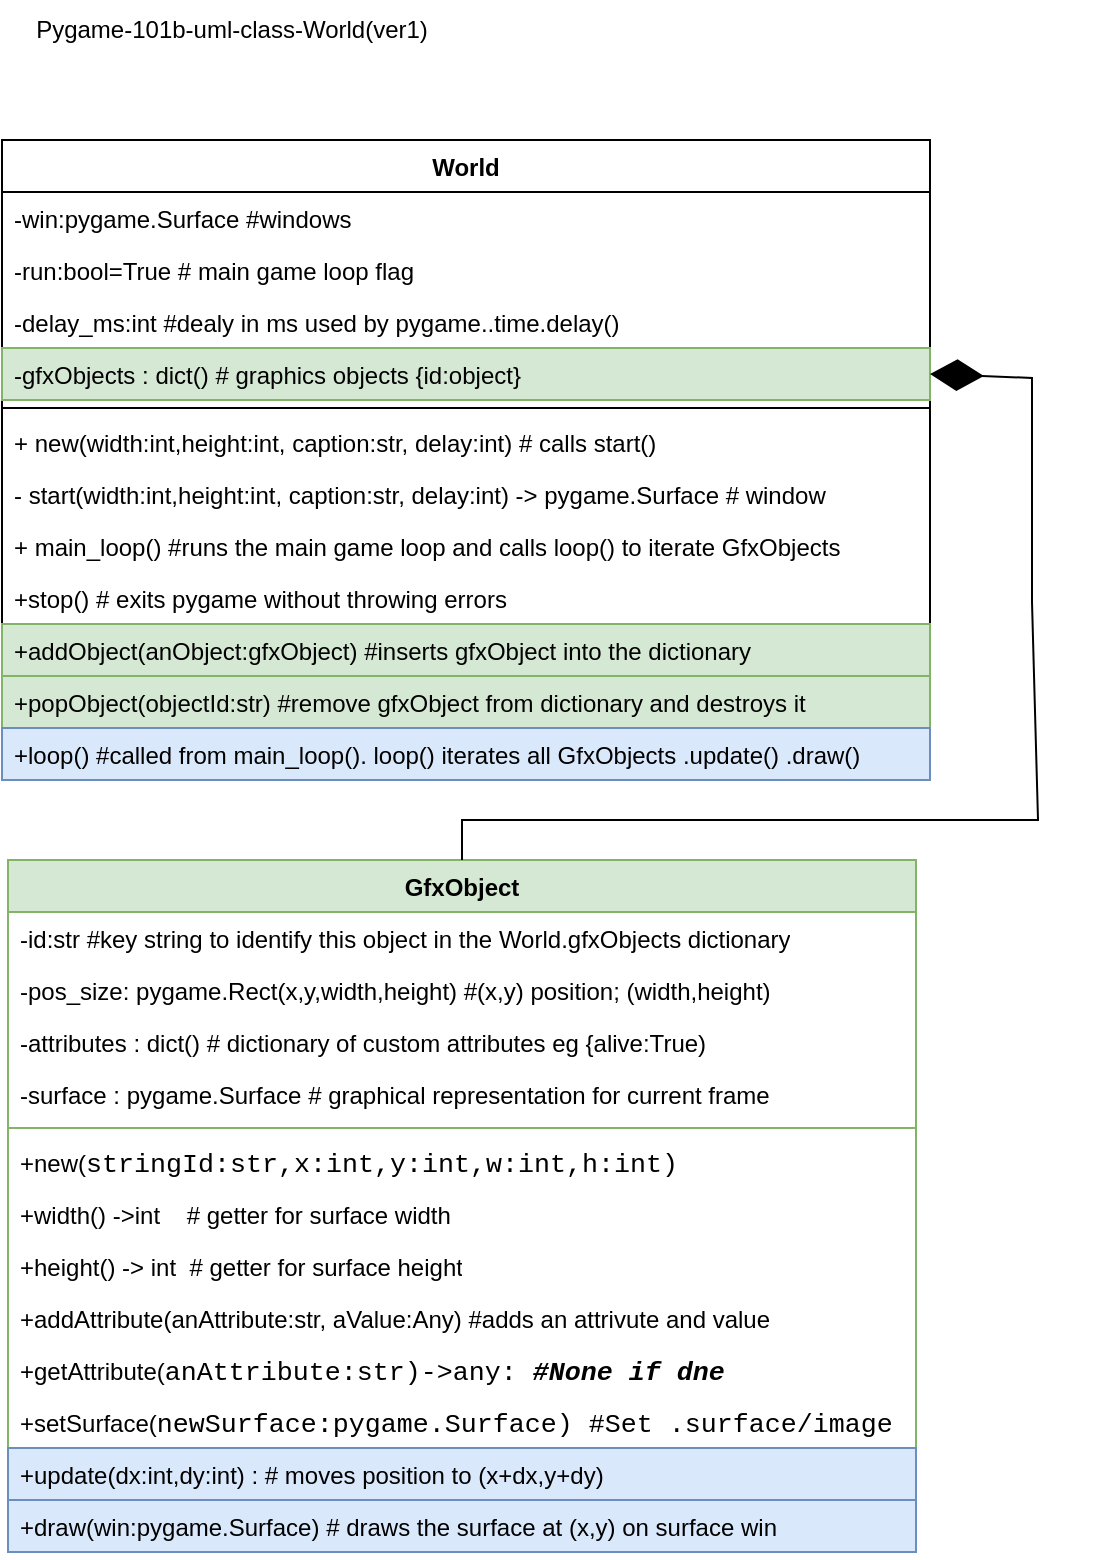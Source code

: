<mxfile version="24.7.5">
  <diagram id="C5RBs43oDa-KdzZeNtuy" name="Page-1">
    <mxGraphModel dx="953" dy="838" grid="0" gridSize="10" guides="1" tooltips="1" connect="1" arrows="1" fold="1" page="1" pageScale="1" pageWidth="827" pageHeight="1169" math="0" shadow="0">
      <root>
        <mxCell id="WIyWlLk6GJQsqaUBKTNV-0" />
        <mxCell id="WIyWlLk6GJQsqaUBKTNV-1" parent="WIyWlLk6GJQsqaUBKTNV-0" />
        <mxCell id="zkfFHV4jXpPFQw0GAbJ--0" value="World" style="swimlane;fontStyle=1;align=center;verticalAlign=top;childLayout=stackLayout;horizontal=1;startSize=26;horizontalStack=0;resizeParent=1;resizeLast=0;collapsible=1;marginBottom=0;rounded=0;shadow=0;strokeWidth=1;" parent="WIyWlLk6GJQsqaUBKTNV-1" vertex="1">
          <mxGeometry x="220" y="120" width="464" height="320" as="geometry">
            <mxRectangle x="230" y="140" width="160" height="26" as="alternateBounds" />
          </mxGeometry>
        </mxCell>
        <mxCell id="zkfFHV4jXpPFQw0GAbJ--1" value="-win:pygame.Surface #windows" style="text;align=left;verticalAlign=top;spacingLeft=4;spacingRight=4;overflow=hidden;rotatable=0;points=[[0,0.5],[1,0.5]];portConstraint=eastwest;" parent="zkfFHV4jXpPFQw0GAbJ--0" vertex="1">
          <mxGeometry y="26" width="464" height="26" as="geometry" />
        </mxCell>
        <mxCell id="zkfFHV4jXpPFQw0GAbJ--2" value="-run:bool=True # main game loop flag" style="text;align=left;verticalAlign=top;spacingLeft=4;spacingRight=4;overflow=hidden;rotatable=0;points=[[0,0.5],[1,0.5]];portConstraint=eastwest;rounded=0;shadow=0;html=0;" parent="zkfFHV4jXpPFQw0GAbJ--0" vertex="1">
          <mxGeometry y="52" width="464" height="26" as="geometry" />
        </mxCell>
        <mxCell id="zkfFHV4jXpPFQw0GAbJ--3" value="-delay_ms:int #dealy in ms used by pygame..time.delay()" style="text;align=left;verticalAlign=top;spacingLeft=4;spacingRight=4;overflow=hidden;rotatable=0;points=[[0,0.5],[1,0.5]];portConstraint=eastwest;rounded=0;shadow=0;html=0;" parent="zkfFHV4jXpPFQw0GAbJ--0" vertex="1">
          <mxGeometry y="78" width="464" height="26" as="geometry" />
        </mxCell>
        <mxCell id="cDCOHAYayKcIMJs_8Fwk-6" value="-gfxObjects : dict() # graphics objects {id:object}" style="text;align=left;verticalAlign=top;spacingLeft=4;spacingRight=4;overflow=hidden;rotatable=0;points=[[0,0.5],[1,0.5]];portConstraint=eastwest;rounded=0;shadow=0;html=0;fillColor=#d5e8d4;strokeColor=#82b366;" vertex="1" parent="zkfFHV4jXpPFQw0GAbJ--0">
          <mxGeometry y="104" width="464" height="26" as="geometry" />
        </mxCell>
        <mxCell id="zkfFHV4jXpPFQw0GAbJ--4" value="" style="line;html=1;strokeWidth=1;align=left;verticalAlign=middle;spacingTop=-1;spacingLeft=3;spacingRight=3;rotatable=0;labelPosition=right;points=[];portConstraint=eastwest;" parent="zkfFHV4jXpPFQw0GAbJ--0" vertex="1">
          <mxGeometry y="130" width="464" height="8" as="geometry" />
        </mxCell>
        <mxCell id="zkfFHV4jXpPFQw0GAbJ--5" value="+ new(width:int,height:int, caption:str, delay:int) # calls start()&#xa;" style="text;align=left;verticalAlign=top;spacingLeft=4;spacingRight=4;overflow=hidden;rotatable=0;points=[[0,0.5],[1,0.5]];portConstraint=eastwest;" parent="zkfFHV4jXpPFQw0GAbJ--0" vertex="1">
          <mxGeometry y="138" width="464" height="26" as="geometry" />
        </mxCell>
        <mxCell id="cDCOHAYayKcIMJs_8Fwk-5" value="- start(width:int,height:int, caption:str, delay:int) -&gt; pygame.Surface # window" style="text;align=left;verticalAlign=top;spacingLeft=4;spacingRight=4;overflow=hidden;rotatable=0;points=[[0,0.5],[1,0.5]];portConstraint=eastwest;" vertex="1" parent="zkfFHV4jXpPFQw0GAbJ--0">
          <mxGeometry y="164" width="464" height="26" as="geometry" />
        </mxCell>
        <mxCell id="cDCOHAYayKcIMJs_8Fwk-4" value="+ main_loop() #runs the main game loop and calls loop() to iterate GfxObjects" style="text;align=left;verticalAlign=top;spacingLeft=4;spacingRight=4;overflow=hidden;rotatable=0;points=[[0,0.5],[1,0.5]];portConstraint=eastwest;" vertex="1" parent="zkfFHV4jXpPFQw0GAbJ--0">
          <mxGeometry y="190" width="464" height="26" as="geometry" />
        </mxCell>
        <mxCell id="cDCOHAYayKcIMJs_8Fwk-3" value="+stop() # exits pygame without throwing errors" style="text;align=left;verticalAlign=top;spacingLeft=4;spacingRight=4;overflow=hidden;rotatable=0;points=[[0,0.5],[1,0.5]];portConstraint=eastwest;" vertex="1" parent="zkfFHV4jXpPFQw0GAbJ--0">
          <mxGeometry y="216" width="464" height="26" as="geometry" />
        </mxCell>
        <mxCell id="cDCOHAYayKcIMJs_8Fwk-8" value="+addObject(anObject:gfxObject) #inserts gfxObject into the dictionary" style="text;align=left;verticalAlign=top;spacingLeft=4;spacingRight=4;overflow=hidden;rotatable=0;points=[[0,0.5],[1,0.5]];portConstraint=eastwest;fillColor=#d5e8d4;strokeColor=#82b366;" vertex="1" parent="zkfFHV4jXpPFQw0GAbJ--0">
          <mxGeometry y="242" width="464" height="26" as="geometry" />
        </mxCell>
        <mxCell id="cDCOHAYayKcIMJs_8Fwk-7" value="+popObject(objectId:str) #remove gfxObject from dictionary and destroys it" style="text;align=left;verticalAlign=top;spacingLeft=4;spacingRight=4;overflow=hidden;rotatable=0;points=[[0,0.5],[1,0.5]];portConstraint=eastwest;fillColor=#d5e8d4;strokeColor=#82b366;" vertex="1" parent="zkfFHV4jXpPFQw0GAbJ--0">
          <mxGeometry y="268" width="464" height="26" as="geometry" />
        </mxCell>
        <mxCell id="cDCOHAYayKcIMJs_8Fwk-13" value="+loop() #called from main_loop(). loop() iterates all GfxObjects .update() .draw()" style="text;align=left;verticalAlign=top;spacingLeft=4;spacingRight=4;overflow=hidden;rotatable=0;points=[[0,0.5],[1,0.5]];portConstraint=eastwest;fillColor=#dae8fc;strokeColor=#6c8ebf;" vertex="1" parent="zkfFHV4jXpPFQw0GAbJ--0">
          <mxGeometry y="294" width="464" height="26" as="geometry" />
        </mxCell>
        <mxCell id="cDCOHAYayKcIMJs_8Fwk-0" value="Pygame-101b-uml-class-World(ver1)" style="text;html=1;align=center;verticalAlign=middle;whiteSpace=wrap;rounded=0;" vertex="1" parent="WIyWlLk6GJQsqaUBKTNV-1">
          <mxGeometry x="220" y="50" width="230" height="30" as="geometry" />
        </mxCell>
        <mxCell id="cDCOHAYayKcIMJs_8Fwk-9" value="GfxObject" style="swimlane;fontStyle=1;align=center;verticalAlign=top;childLayout=stackLayout;horizontal=1;startSize=26;horizontalStack=0;resizeParent=1;resizeParentMax=0;resizeLast=0;collapsible=1;marginBottom=0;whiteSpace=wrap;html=1;fillColor=#d5e8d4;strokeColor=#82b366;" vertex="1" parent="WIyWlLk6GJQsqaUBKTNV-1">
          <mxGeometry x="223" y="480" width="454" height="346" as="geometry" />
        </mxCell>
        <mxCell id="cDCOHAYayKcIMJs_8Fwk-10" value="-id:str #key string to identify this object in the World.gfxObjects dictionary" style="text;strokeColor=none;fillColor=none;align=left;verticalAlign=top;spacingLeft=4;spacingRight=4;overflow=hidden;rotatable=0;points=[[0,0.5],[1,0.5]];portConstraint=eastwest;whiteSpace=wrap;html=1;" vertex="1" parent="cDCOHAYayKcIMJs_8Fwk-9">
          <mxGeometry y="26" width="454" height="26" as="geometry" />
        </mxCell>
        <mxCell id="cDCOHAYayKcIMJs_8Fwk-15" value="-pos_size: pygame.Rect(x,y,width,height) #(x,y) position; (width,height)" style="text;strokeColor=none;fillColor=none;align=left;verticalAlign=top;spacingLeft=4;spacingRight=4;overflow=hidden;rotatable=0;points=[[0,0.5],[1,0.5]];portConstraint=eastwest;whiteSpace=wrap;html=1;" vertex="1" parent="cDCOHAYayKcIMJs_8Fwk-9">
          <mxGeometry y="52" width="454" height="26" as="geometry" />
        </mxCell>
        <mxCell id="cDCOHAYayKcIMJs_8Fwk-14" value="-attributes : dict() # dictionary of custom attributes eg {alive:True)" style="text;strokeColor=none;fillColor=none;align=left;verticalAlign=top;spacingLeft=4;spacingRight=4;overflow=hidden;rotatable=0;points=[[0,0.5],[1,0.5]];portConstraint=eastwest;whiteSpace=wrap;html=1;" vertex="1" parent="cDCOHAYayKcIMJs_8Fwk-9">
          <mxGeometry y="78" width="454" height="26" as="geometry" />
        </mxCell>
        <mxCell id="cDCOHAYayKcIMJs_8Fwk-16" value="-surface : pygame.Surface # graphical representation for current frame" style="text;strokeColor=none;fillColor=none;align=left;verticalAlign=top;spacingLeft=4;spacingRight=4;overflow=hidden;rotatable=0;points=[[0,0.5],[1,0.5]];portConstraint=eastwest;whiteSpace=wrap;html=1;" vertex="1" parent="cDCOHAYayKcIMJs_8Fwk-9">
          <mxGeometry y="104" width="454" height="26" as="geometry" />
        </mxCell>
        <mxCell id="cDCOHAYayKcIMJs_8Fwk-11" value="" style="line;strokeWidth=1;fillColor=none;align=left;verticalAlign=middle;spacingTop=-1;spacingLeft=3;spacingRight=3;rotatable=0;labelPosition=right;points=[];portConstraint=eastwest;strokeColor=inherit;" vertex="1" parent="cDCOHAYayKcIMJs_8Fwk-9">
          <mxGeometry y="130" width="454" height="8" as="geometry" />
        </mxCell>
        <mxCell id="cDCOHAYayKcIMJs_8Fwk-12" value="+new(&lt;span style=&quot;font-family: Consolas, &amp;quot;Courier New&amp;quot;, monospace; font-size: 10pt;&quot;&gt;stringId&lt;/span&gt;&lt;span style=&quot;font-family: Consolas, &amp;quot;Courier New&amp;quot;, monospace; font-size: 10pt;&quot;&gt;:&lt;/span&gt;&lt;span style=&quot;font-family: Consolas, &amp;quot;Courier New&amp;quot;, monospace; font-size: 10pt;&quot;&gt;str&lt;/span&gt;&lt;span style=&quot;font-family: Consolas, &amp;quot;Courier New&amp;quot;, monospace; font-size: 10pt;&quot;&gt;,&lt;/span&gt;&lt;span style=&quot;font-family: Consolas, &amp;quot;Courier New&amp;quot;, monospace; font-size: 10pt;&quot;&gt;x&lt;/span&gt;&lt;span style=&quot;font-family: Consolas, &amp;quot;Courier New&amp;quot;, monospace; font-size: 10pt;&quot;&gt;:&lt;/span&gt;&lt;span style=&quot;font-family: Consolas, &amp;quot;Courier New&amp;quot;, monospace; font-size: 10pt;&quot;&gt;int&lt;/span&gt;&lt;span style=&quot;font-family: Consolas, &amp;quot;Courier New&amp;quot;, monospace; font-size: 10pt;&quot;&gt;,&lt;/span&gt;&lt;span style=&quot;font-family: Consolas, &amp;quot;Courier New&amp;quot;, monospace; font-size: 10pt;&quot;&gt;y&lt;/span&gt;&lt;span style=&quot;font-family: Consolas, &amp;quot;Courier New&amp;quot;, monospace; font-size: 10pt;&quot;&gt;:&lt;/span&gt;&lt;span style=&quot;font-family: Consolas, &amp;quot;Courier New&amp;quot;, monospace; font-size: 10pt;&quot;&gt;int&lt;/span&gt;&lt;span style=&quot;font-family: Consolas, &amp;quot;Courier New&amp;quot;, monospace; font-size: 10pt;&quot;&gt;,&lt;/span&gt;&lt;span style=&quot;font-family: Consolas, &amp;quot;Courier New&amp;quot;, monospace; font-size: 10pt;&quot;&gt;w&lt;/span&gt;&lt;span style=&quot;font-family: Consolas, &amp;quot;Courier New&amp;quot;, monospace; font-size: 10pt;&quot;&gt;:&lt;/span&gt;&lt;span style=&quot;font-family: Consolas, &amp;quot;Courier New&amp;quot;, monospace; font-size: 10pt;&quot;&gt;int&lt;/span&gt;&lt;span style=&quot;font-family: Consolas, &amp;quot;Courier New&amp;quot;, monospace; font-size: 10pt;&quot;&gt;,&lt;/span&gt;&lt;span style=&quot;font-family: Consolas, &amp;quot;Courier New&amp;quot;, monospace; font-size: 10pt;&quot;&gt;h&lt;/span&gt;&lt;span style=&quot;font-family: Consolas, &amp;quot;Courier New&amp;quot;, monospace; font-size: 10pt;&quot;&gt;:&lt;/span&gt;&lt;span style=&quot;font-family: Consolas, &amp;quot;Courier New&amp;quot;, monospace; font-size: 10pt;&quot;&gt;int&lt;/span&gt;&lt;span style=&quot;font-family: Consolas, &amp;quot;Courier New&amp;quot;, monospace; font-size: 10pt;&quot;&gt;)&lt;/span&gt;" style="text;strokeColor=none;fillColor=none;align=left;verticalAlign=top;spacingLeft=4;spacingRight=4;overflow=hidden;rotatable=0;points=[[0,0.5],[1,0.5]];portConstraint=eastwest;whiteSpace=wrap;html=1;" vertex="1" parent="cDCOHAYayKcIMJs_8Fwk-9">
          <mxGeometry y="138" width="454" height="26" as="geometry" />
        </mxCell>
        <mxCell id="cDCOHAYayKcIMJs_8Fwk-19" value="+width() -&amp;gt;int&amp;nbsp; &amp;nbsp; # getter for surface width" style="text;strokeColor=none;fillColor=none;align=left;verticalAlign=top;spacingLeft=4;spacingRight=4;overflow=hidden;rotatable=0;points=[[0,0.5],[1,0.5]];portConstraint=eastwest;whiteSpace=wrap;html=1;" vertex="1" parent="cDCOHAYayKcIMJs_8Fwk-9">
          <mxGeometry y="164" width="454" height="26" as="geometry" />
        </mxCell>
        <mxCell id="cDCOHAYayKcIMJs_8Fwk-18" value="+height() -&amp;gt; int&amp;nbsp; # getter for surface height" style="text;strokeColor=none;fillColor=none;align=left;verticalAlign=top;spacingLeft=4;spacingRight=4;overflow=hidden;rotatable=0;points=[[0,0.5],[1,0.5]];portConstraint=eastwest;whiteSpace=wrap;html=1;" vertex="1" parent="cDCOHAYayKcIMJs_8Fwk-9">
          <mxGeometry y="190" width="454" height="26" as="geometry" />
        </mxCell>
        <mxCell id="cDCOHAYayKcIMJs_8Fwk-20" value="+addAttribute(anAttribute:str, aValue:Any) #adds an attrivute and value" style="text;strokeColor=none;fillColor=none;align=left;verticalAlign=top;spacingLeft=4;spacingRight=4;overflow=hidden;rotatable=0;points=[[0,0.5],[1,0.5]];portConstraint=eastwest;whiteSpace=wrap;html=1;" vertex="1" parent="cDCOHAYayKcIMJs_8Fwk-9">
          <mxGeometry y="216" width="454" height="26" as="geometry" />
        </mxCell>
        <mxCell id="cDCOHAYayKcIMJs_8Fwk-17" value="+getAttribute(&lt;span style=&quot;font-family: Consolas, &amp;quot;Courier New&amp;quot;, monospace; font-size: 10pt;&quot;&gt;anAttribute&lt;/span&gt;&lt;span style=&quot;font-family: Consolas, &amp;quot;Courier New&amp;quot;, monospace; font-size: 10pt;&quot;&gt;:&lt;/span&gt;&lt;span style=&quot;font-family: Consolas, &amp;quot;Courier New&amp;quot;, monospace; font-size: 10pt;&quot;&gt;str&lt;/span&gt;&lt;span style=&quot;font-family: Consolas, &amp;quot;Courier New&amp;quot;, monospace; font-size: 10pt;&quot;&gt;)-&amp;gt;&lt;/span&gt;&lt;span style=&quot;font-family: Consolas, &amp;quot;Courier New&amp;quot;, monospace; font-size: 10pt;&quot;&gt;any&lt;/span&gt;&lt;span style=&quot;font-family: Consolas, &amp;quot;Courier New&amp;quot;, monospace; font-size: 10pt;&quot;&gt;:&lt;/span&gt;&lt;span style=&quot;font-family: Consolas, &amp;quot;Courier New&amp;quot;, monospace; font-size: 10pt;&quot;&gt;&amp;nbsp;&lt;/span&gt;&lt;span style=&quot;font-family: Consolas, &amp;quot;Courier New&amp;quot;, monospace; font-size: 10pt; font-weight: bold; font-style: italic;&quot;&gt;#None&amp;nbsp;if&amp;nbsp;dne&lt;/span&gt;" style="text;strokeColor=none;fillColor=none;align=left;verticalAlign=top;spacingLeft=4;spacingRight=4;overflow=hidden;rotatable=0;points=[[0,0.5],[1,0.5]];portConstraint=eastwest;whiteSpace=wrap;html=1;" vertex="1" parent="cDCOHAYayKcIMJs_8Fwk-9">
          <mxGeometry y="242" width="454" height="26" as="geometry" />
        </mxCell>
        <mxCell id="cDCOHAYayKcIMJs_8Fwk-23" value="+setSurface(&lt;span style=&quot;font-family: Consolas, &amp;quot;Courier New&amp;quot;, monospace; font-size: 10pt;&quot;&gt;newSurface&lt;/span&gt;&lt;span style=&quot;font-family: Consolas, &amp;quot;Courier New&amp;quot;, monospace; font-size: 10pt;&quot;&gt;:&lt;/span&gt;&lt;span style=&quot;font-family: Consolas, &amp;quot;Courier New&amp;quot;, monospace; font-size: 10pt;&quot;&gt;pygame&lt;/span&gt;&lt;span style=&quot;font-family: Consolas, &amp;quot;Courier New&amp;quot;, monospace; font-size: 10pt;&quot;&gt;.&lt;/span&gt;&lt;span style=&quot;font-family: Consolas, &amp;quot;Courier New&amp;quot;, monospace; font-size: 10pt;&quot;&gt;Surface&lt;/span&gt;&lt;span style=&quot;font-family: Consolas, &amp;quot;Courier New&amp;quot;, monospace; font-size: 10pt;&quot;&gt;) #Set .surface/image&lt;/span&gt;" style="text;strokeColor=none;fillColor=none;align=left;verticalAlign=top;spacingLeft=4;spacingRight=4;overflow=hidden;rotatable=0;points=[[0,0.5],[1,0.5]];portConstraint=eastwest;whiteSpace=wrap;html=1;fontColor=default;" vertex="1" parent="cDCOHAYayKcIMJs_8Fwk-9">
          <mxGeometry y="268" width="454" height="26" as="geometry" />
        </mxCell>
        <mxCell id="cDCOHAYayKcIMJs_8Fwk-22" value="+update(dx:int,dy:int) : # moves position to (x+dx,y+dy)" style="text;strokeColor=#6c8ebf;fillColor=#dae8fc;align=left;verticalAlign=top;spacingLeft=4;spacingRight=4;overflow=hidden;rotatable=0;points=[[0,0.5],[1,0.5]];portConstraint=eastwest;whiteSpace=wrap;html=1;" vertex="1" parent="cDCOHAYayKcIMJs_8Fwk-9">
          <mxGeometry y="294" width="454" height="26" as="geometry" />
        </mxCell>
        <mxCell id="cDCOHAYayKcIMJs_8Fwk-24" value="+draw(win:pygame.Surface) # draws the surface at (x,y) on surface win" style="text;strokeColor=#6c8ebf;fillColor=#dae8fc;align=left;verticalAlign=top;spacingLeft=4;spacingRight=4;overflow=hidden;rotatable=0;points=[[0,0.5],[1,0.5]];portConstraint=eastwest;whiteSpace=wrap;html=1;" vertex="1" parent="cDCOHAYayKcIMJs_8Fwk-9">
          <mxGeometry y="320" width="454" height="26" as="geometry" />
        </mxCell>
        <mxCell id="cDCOHAYayKcIMJs_8Fwk-25" value="" style="endArrow=diamondThin;endFill=1;endSize=24;html=1;rounded=0;entryX=1;entryY=0.5;entryDx=0;entryDy=0;exitX=0.5;exitY=0;exitDx=0;exitDy=0;" edge="1" parent="WIyWlLk6GJQsqaUBKTNV-1" source="cDCOHAYayKcIMJs_8Fwk-9" target="cDCOHAYayKcIMJs_8Fwk-6">
          <mxGeometry width="160" relative="1" as="geometry">
            <mxPoint x="777" y="237" as="sourcePoint" />
            <mxPoint x="420" y="470" as="targetPoint" />
            <Array as="points">
              <mxPoint x="450" y="460" />
              <mxPoint x="738" y="460" />
              <mxPoint x="735" y="351" />
              <mxPoint x="735" y="239" />
            </Array>
          </mxGeometry>
        </mxCell>
      </root>
    </mxGraphModel>
  </diagram>
</mxfile>
